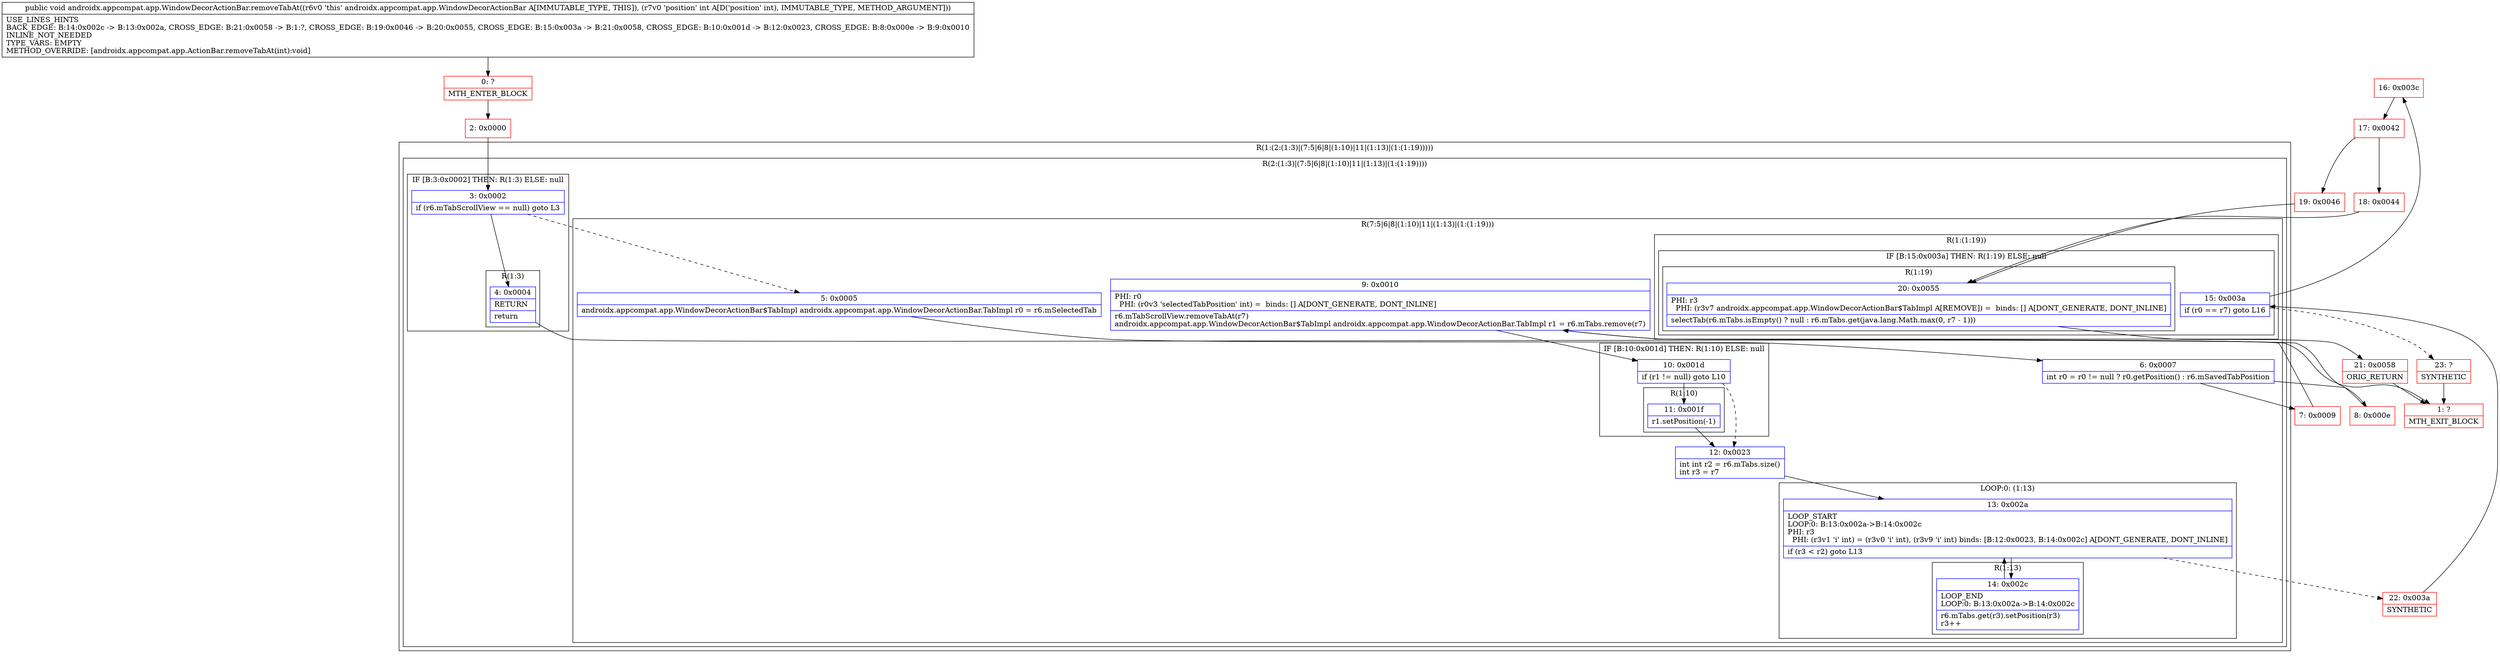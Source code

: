 digraph "CFG forandroidx.appcompat.app.WindowDecorActionBar.removeTabAt(I)V" {
subgraph cluster_Region_931186391 {
label = "R(1:(2:(1:3)|(7:5|6|8|(1:10)|11|(1:13)|(1:(1:19)))))";
node [shape=record,color=blue];
subgraph cluster_Region_284076471 {
label = "R(2:(1:3)|(7:5|6|8|(1:10)|11|(1:13)|(1:(1:19))))";
node [shape=record,color=blue];
subgraph cluster_IfRegion_230189527 {
label = "IF [B:3:0x0002] THEN: R(1:3) ELSE: null";
node [shape=record,color=blue];
Node_3 [shape=record,label="{3\:\ 0x0002|if (r6.mTabScrollView == null) goto L3\l}"];
subgraph cluster_Region_9768970 {
label = "R(1:3)";
node [shape=record,color=blue];
Node_4 [shape=record,label="{4\:\ 0x0004|RETURN\l|return\l}"];
}
}
subgraph cluster_Region_1483994711 {
label = "R(7:5|6|8|(1:10)|11|(1:13)|(1:(1:19)))";
node [shape=record,color=blue];
Node_5 [shape=record,label="{5\:\ 0x0005|androidx.appcompat.app.WindowDecorActionBar$TabImpl androidx.appcompat.app.WindowDecorActionBar.TabImpl r0 = r6.mSelectedTab\l}"];
Node_6 [shape=record,label="{6\:\ 0x0007|int r0 = r0 != null ? r0.getPosition() : r6.mSavedTabPosition\l}"];
Node_9 [shape=record,label="{9\:\ 0x0010|PHI: r0 \l  PHI: (r0v3 'selectedTabPosition' int) =  binds: [] A[DONT_GENERATE, DONT_INLINE]\l|r6.mTabScrollView.removeTabAt(r7)\landroidx.appcompat.app.WindowDecorActionBar$TabImpl androidx.appcompat.app.WindowDecorActionBar.TabImpl r1 = r6.mTabs.remove(r7)\l}"];
subgraph cluster_IfRegion_1045727372 {
label = "IF [B:10:0x001d] THEN: R(1:10) ELSE: null";
node [shape=record,color=blue];
Node_10 [shape=record,label="{10\:\ 0x001d|if (r1 != null) goto L10\l}"];
subgraph cluster_Region_1376716854 {
label = "R(1:10)";
node [shape=record,color=blue];
Node_11 [shape=record,label="{11\:\ 0x001f|r1.setPosition(\-1)\l}"];
}
}
Node_12 [shape=record,label="{12\:\ 0x0023|int int r2 = r6.mTabs.size()\lint r3 = r7\l}"];
subgraph cluster_LoopRegion_352947566 {
label = "LOOP:0: (1:13)";
node [shape=record,color=blue];
Node_13 [shape=record,label="{13\:\ 0x002a|LOOP_START\lLOOP:0: B:13:0x002a\-\>B:14:0x002c\lPHI: r3 \l  PHI: (r3v1 'i' int) = (r3v0 'i' int), (r3v9 'i' int) binds: [B:12:0x0023, B:14:0x002c] A[DONT_GENERATE, DONT_INLINE]\l|if (r3 \< r2) goto L13\l}"];
subgraph cluster_Region_665594901 {
label = "R(1:13)";
node [shape=record,color=blue];
Node_14 [shape=record,label="{14\:\ 0x002c|LOOP_END\lLOOP:0: B:13:0x002a\-\>B:14:0x002c\l|r6.mTabs.get(r3).setPosition(r3)\lr3++\l}"];
}
}
subgraph cluster_Region_823318705 {
label = "R(1:(1:19))";
node [shape=record,color=blue];
subgraph cluster_IfRegion_280253566 {
label = "IF [B:15:0x003a] THEN: R(1:19) ELSE: null";
node [shape=record,color=blue];
Node_15 [shape=record,label="{15\:\ 0x003a|if (r0 == r7) goto L16\l}"];
subgraph cluster_Region_1423207477 {
label = "R(1:19)";
node [shape=record,color=blue];
Node_20 [shape=record,label="{20\:\ 0x0055|PHI: r3 \l  PHI: (r3v7 androidx.appcompat.app.WindowDecorActionBar$TabImpl A[REMOVE]) =  binds: [] A[DONT_GENERATE, DONT_INLINE]\l|selectTab(r6.mTabs.isEmpty() ? null : r6.mTabs.get(java.lang.Math.max(0, r7 \- 1)))\l}"];
}
}
}
}
}
}
Node_0 [shape=record,color=red,label="{0\:\ ?|MTH_ENTER_BLOCK\l}"];
Node_2 [shape=record,color=red,label="{2\:\ 0x0000}"];
Node_1 [shape=record,color=red,label="{1\:\ ?|MTH_EXIT_BLOCK\l}"];
Node_7 [shape=record,color=red,label="{7\:\ 0x0009}"];
Node_22 [shape=record,color=red,label="{22\:\ 0x003a|SYNTHETIC\l}"];
Node_16 [shape=record,color=red,label="{16\:\ 0x003c}"];
Node_17 [shape=record,color=red,label="{17\:\ 0x0042}"];
Node_18 [shape=record,color=red,label="{18\:\ 0x0044}"];
Node_21 [shape=record,color=red,label="{21\:\ 0x0058|ORIG_RETURN\l}"];
Node_19 [shape=record,color=red,label="{19\:\ 0x0046}"];
Node_23 [shape=record,color=red,label="{23\:\ ?|SYNTHETIC\l}"];
Node_8 [shape=record,color=red,label="{8\:\ 0x000e}"];
MethodNode[shape=record,label="{public void androidx.appcompat.app.WindowDecorActionBar.removeTabAt((r6v0 'this' androidx.appcompat.app.WindowDecorActionBar A[IMMUTABLE_TYPE, THIS]), (r7v0 'position' int A[D('position' int), IMMUTABLE_TYPE, METHOD_ARGUMENT]))  | USE_LINES_HINTS\lBACK_EDGE: B:14:0x002c \-\> B:13:0x002a, CROSS_EDGE: B:21:0x0058 \-\> B:1:?, CROSS_EDGE: B:19:0x0046 \-\> B:20:0x0055, CROSS_EDGE: B:15:0x003a \-\> B:21:0x0058, CROSS_EDGE: B:10:0x001d \-\> B:12:0x0023, CROSS_EDGE: B:8:0x000e \-\> B:9:0x0010\lINLINE_NOT_NEEDED\lTYPE_VARS: EMPTY\lMETHOD_OVERRIDE: [androidx.appcompat.app.ActionBar.removeTabAt(int):void]\l}"];
MethodNode -> Node_0;Node_3 -> Node_4;
Node_3 -> Node_5[style=dashed];
Node_4 -> Node_1;
Node_5 -> Node_6;
Node_6 -> Node_7;
Node_6 -> Node_8;
Node_9 -> Node_10;
Node_10 -> Node_11;
Node_10 -> Node_12[style=dashed];
Node_11 -> Node_12;
Node_12 -> Node_13;
Node_13 -> Node_14;
Node_13 -> Node_22[style=dashed];
Node_14 -> Node_13;
Node_15 -> Node_16;
Node_15 -> Node_23[style=dashed];
Node_20 -> Node_21;
Node_0 -> Node_2;
Node_2 -> Node_3;
Node_7 -> Node_9;
Node_22 -> Node_15;
Node_16 -> Node_17;
Node_17 -> Node_18;
Node_17 -> Node_19;
Node_18 -> Node_20;
Node_21 -> Node_1;
Node_19 -> Node_20;
Node_23 -> Node_1;
Node_8 -> Node_9;
}

